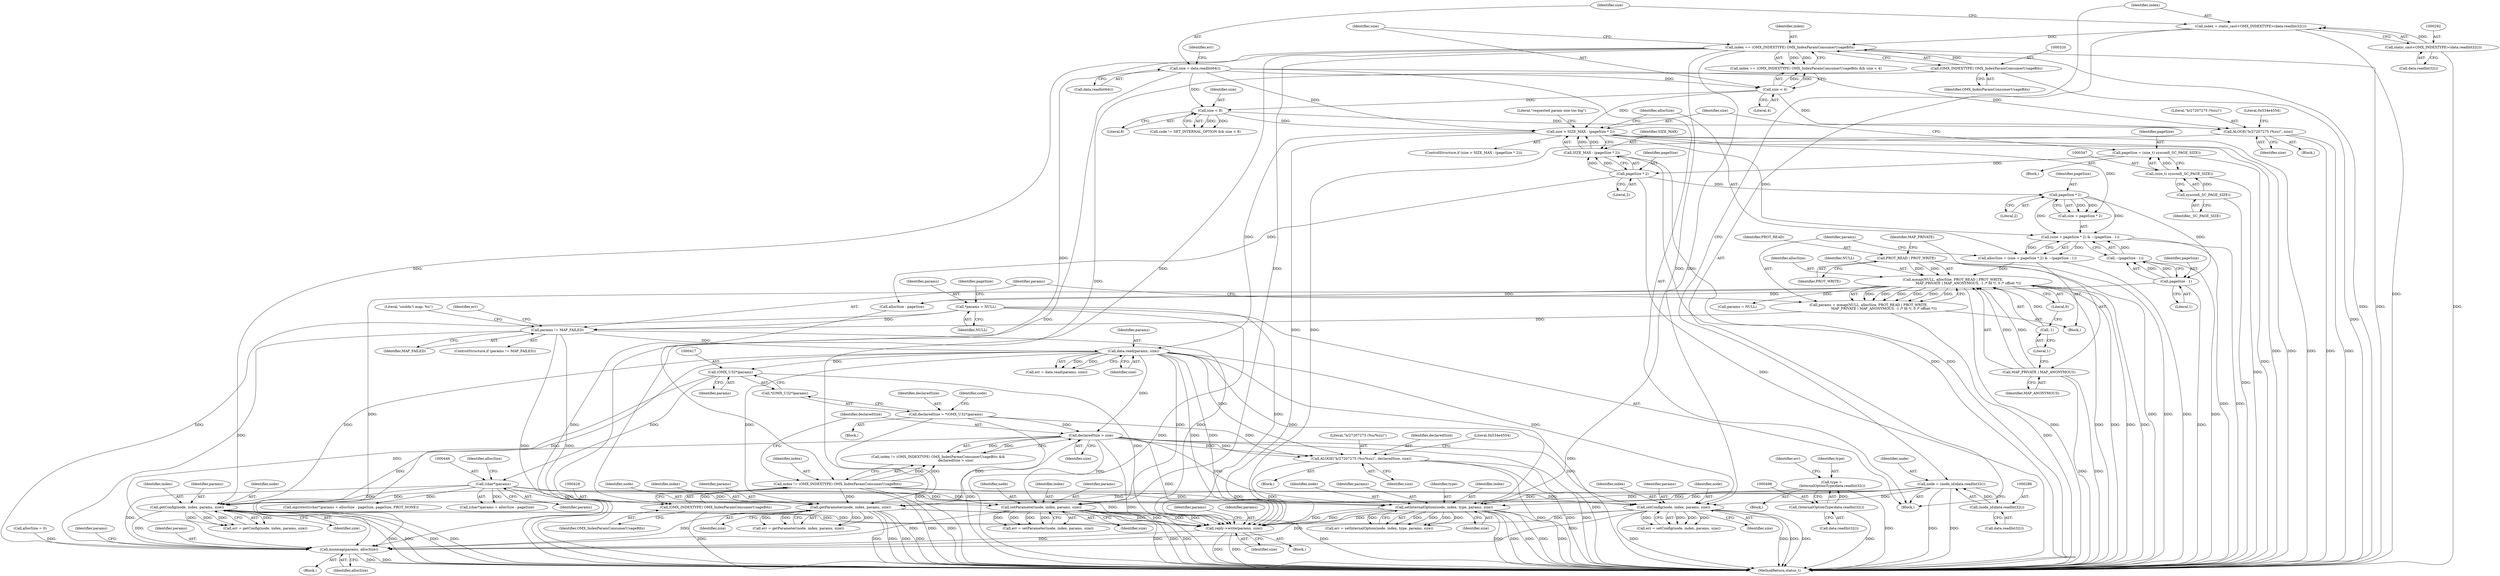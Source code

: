digraph "0_Android_db829699d3293f254a7387894303451a91278986@API" {
"1000532" [label="(Call,reply->write(params, size))"];
"1000396" [label="(Call,data.read(params, size))"];
"1000390" [label="(Call,params != MAP_FAILED)"];
"1000375" [label="(Call,params = mmap(NULL, allocSize, PROT_READ | PROT_WRITE,\n                            MAP_PRIVATE | MAP_ANONYMOUS, -1 /* fd */, 0 /* offset */))"];
"1000377" [label="(Call,mmap(NULL, allocSize, PROT_READ | PROT_WRITE,\n                            MAP_PRIVATE | MAP_ANONYMOUS, -1 /* fd */, 0 /* offset */))"];
"1000363" [label="(Call,allocSize = (size + pageSize * 2) & ~(pageSize - 1))"];
"1000365" [label="(Call,(size + pageSize * 2) & ~(pageSize - 1))"];
"1000351" [label="(Call,size > SIZE_MAX - (pageSize * 2))"];
"1000295" [label="(Call,size = data.readInt64())"];
"1000329" [label="(Call,size < 8)"];
"1000322" [label="(Call,size < 4)"];
"1000353" [label="(Call,SIZE_MAX - (pageSize * 2))"];
"1000355" [label="(Call,pageSize * 2)"];
"1000344" [label="(Call,pageSize = (size_t) sysconf(_SC_PAGE_SIZE))"];
"1000346" [label="(Call,(size_t) sysconf(_SC_PAGE_SIZE))"];
"1000348" [label="(Call,sysconf(_SC_PAGE_SIZE))"];
"1000368" [label="(Call,pageSize * 2)"];
"1000371" [label="(Call,~(pageSize - 1))"];
"1000372" [label="(Call,pageSize - 1)"];
"1000380" [label="(Call,PROT_READ | PROT_WRITE)"];
"1000383" [label="(Call,MAP_PRIVATE | MAP_ANONYMOUS)"];
"1000386" [label="(Call,-1)"];
"1000303" [label="(Call,*params = NULL)"];
"1000445" [label="(Call,(char*)params)"];
"1000416" [label="(Call,(OMX_U32*)params)"];
"1000477" [label="(Call,getConfig(node, index, params, size))"];
"1000283" [label="(Call,node = (node_id)data.readInt32())"];
"1000285" [label="(Call,(node_id)data.readInt32())"];
"1000317" [label="(Call,index == (OMX_INDEXTYPE) OMX_IndexParamConsumerUsageBits)"];
"1000289" [label="(Call,index = static_cast<OMX_INDEXTYPE>(data.readInt32()))"];
"1000291" [label="(Call,static_cast<OMX_INDEXTYPE>(data.readInt32()))"];
"1000319" [label="(Call,(OMX_INDEXTYPE) OMX_IndexParamConsumerUsageBits)"];
"1000425" [label="(Call,index != (OMX_INDEXTYPE) OMX_IndexParamConsumerUsageBits)"];
"1000427" [label="(Call,(OMX_INDEXTYPE) OMX_IndexParamConsumerUsageBits)"];
"1000430" [label="(Call,declaredSize > size)"];
"1000413" [label="(Call,declaredSize = *(OMX_U32*)params)"];
"1000459" [label="(Call,getParameter(node, index, params, size))"];
"1000468" [label="(Call,setParameter(node, index, params, size))"];
"1000502" [label="(Call,setInternalOption(node, index, type, params, size))"];
"1000495" [label="(Call,type =\n (InternalOptionType)data.readInt32())"];
"1000497" [label="(Call,(InternalOptionType)data.readInt32())"];
"1000486" [label="(Call,setConfig(node, index, params, size))"];
"1000434" [label="(Call,ALOGE(\"b/27207275 (%u/%zu)\", declaredSize, size))"];
"1000333" [label="(Call,ALOGE(\"b/27207275 (%zu)\", size))"];
"1000538" [label="(Call,munmap(params, allocSize))"];
"1000283" [label="(Call,node = (node_id)data.readInt32())"];
"1000388" [label="(Literal,0)"];
"1000385" [label="(Identifier,MAP_ANONYMOUS)"];
"1000443" [label="(Call,mprotect((char*)params + allocSize - pageSize, pageSize, PROT_NONE))"];
"1000277" [label="(Block,)"];
"1000507" [label="(Identifier,size)"];
"1000463" [label="(Identifier,size)"];
"1000536" [label="(Identifier,params)"];
"1000416" [label="(Call,(OMX_U32*)params)"];
"1000386" [label="(Call,-1)"];
"1000484" [label="(Call,err = setConfig(node, index, params, size))"];
"1000503" [label="(Identifier,node)"];
"1000357" [label="(Literal,2)"];
"1000335" [label="(Identifier,size)"];
"1000369" [label="(Identifier,pageSize)"];
"1000364" [label="(Identifier,allocSize)"];
"1000472" [label="(Identifier,size)"];
"1000375" [label="(Call,params = mmap(NULL, allocSize, PROT_READ | PROT_WRITE,\n                            MAP_PRIVATE | MAP_ANONYMOUS, -1 /* fd */, 0 /* offset */))"];
"1000432" [label="(Identifier,size)"];
"1000332" [label="(Block,)"];
"1000371" [label="(Call,~(pageSize - 1))"];
"1000497" [label="(Call,(InternalOptionType)data.readInt32())"];
"1000362" [label="(Block,)"];
"1000297" [label="(Call,data.readInt64())"];
"1000325" [label="(Call,code != SET_INTERNAL_OPTION && size < 8)"];
"1000434" [label="(Call,ALOGE(\"b/27207275 (%u/%zu)\", declaredSize, size))"];
"1000308" [label="(Identifier,pageSize)"];
"1000355" [label="(Call,pageSize * 2)"];
"1000470" [label="(Identifier,index)"];
"1000426" [label="(Identifier,index)"];
"1000506" [label="(Identifier,params)"];
"1000486" [label="(Call,setConfig(node, index, params, size))"];
"1000322" [label="(Call,size < 4)"];
"1000316" [label="(Call,index == (OMX_INDEXTYPE) OMX_IndexParamConsumerUsageBits && size < 4)"];
"1000460" [label="(Identifier,node)"];
"1000330" [label="(Identifier,size)"];
"1000496" [label="(Identifier,type)"];
"1000541" [label="(Call,params = NULL)"];
"1000366" [label="(Call,size + pageSize * 2)"];
"1000329" [label="(Call,size < 8)"];
"1000542" [label="(Identifier,params)"];
"1000324" [label="(Literal,4)"];
"1000480" [label="(Identifier,params)"];
"1000424" [label="(Call,index != (OMX_INDEXTYPE) OMX_IndexParamConsumerUsageBits &&\n                                declaredSize > size)"];
"1000381" [label="(Identifier,PROT_READ)"];
"1000333" [label="(Call,ALOGE(\"b/27207275 (%zu)\", size))"];
"1000433" [label="(Block,)"];
"1000429" [label="(Identifier,OMX_IndexParamConsumerUsageBits)"];
"1000439" [label="(Literal,0x534e4554)"];
"1000537" [label="(Block,)"];
"1000505" [label="(Identifier,type)"];
"1000418" [label="(Identifier,params)"];
"1000392" [label="(Identifier,MAP_FAILED)"];
"1000415" [label="(Call,*(OMX_U32*)params)"];
"1000500" [label="(Call,err = setInternalOption(node, index, type, params, size))"];
"1000345" [label="(Identifier,pageSize)"];
"1000376" [label="(Identifier,params)"];
"1000382" [label="(Identifier,PROT_WRITE)"];
"1000384" [label="(Identifier,MAP_PRIVATE)"];
"1000387" [label="(Literal,1)"];
"1000323" [label="(Identifier,size)"];
"1000352" [label="(Identifier,size)"];
"1000284" [label="(Identifier,node)"];
"1000437" [label="(Identifier,size)"];
"1000350" [label="(ControlStructure,if (size > SIZE_MAX - (pageSize * 2)))"];
"1000303" [label="(Call,*params = NULL)"];
"1000300" [label="(Identifier,err)"];
"1000287" [label="(Call,data.readInt32())"];
"1000396" [label="(Call,data.read(params, size))"];
"1000448" [label="(Call,allocSize - pageSize)"];
"1000305" [label="(Identifier,NULL)"];
"1000334" [label="(Literal,\"b/27207275 (%zu)\")"];
"1000427" [label="(Call,(OMX_INDEXTYPE) OMX_IndexParamConsumerUsageBits)"];
"1000444" [label="(Call,(char*)params + allocSize - pageSize)"];
"1000540" [label="(Identifier,allocSize)"];
"1000379" [label="(Identifier,allocSize)"];
"1000459" [label="(Call,getParameter(node, index, params, size))"];
"1000493" [label="(Block,)"];
"1000532" [label="(Call,reply->write(params, size))"];
"1000488" [label="(Identifier,index)"];
"1000461" [label="(Identifier,index)"];
"1000285" [label="(Call,(node_id)data.readInt32())"];
"1000291" [label="(Call,static_cast<OMX_INDEXTYPE>(data.readInt32()))"];
"1000499" [label="(Call,data.readInt32())"];
"1000435" [label="(Literal,\"b/27207275 (%u/%zu)\")"];
"1000383" [label="(Call,MAP_PRIVATE | MAP_ANONYMOUS)"];
"1000380" [label="(Call,PROT_READ | PROT_WRITE)"];
"1000534" [label="(Identifier,size)"];
"1000447" [label="(Identifier,params)"];
"1000377" [label="(Call,mmap(NULL, allocSize, PROT_READ | PROT_WRITE,\n                            MAP_PRIVATE | MAP_ANONYMOUS, -1 /* fd */, 0 /* offset */))"];
"1000337" [label="(Literal,0x534e4554)"];
"1000489" [label="(Identifier,params)"];
"1000344" [label="(Call,pageSize = (size_t) sysconf(_SC_PAGE_SIZE))"];
"1000531" [label="(Block,)"];
"1000475" [label="(Call,err = getConfig(node, index, params, size))"];
"1001353" [label="(MethodReturn,status_t)"];
"1000468" [label="(Call,setParameter(node, index, params, size))"];
"1000374" [label="(Literal,1)"];
"1000363" [label="(Call,allocSize = (size + pageSize * 2) & ~(pageSize - 1))"];
"1000318" [label="(Identifier,index)"];
"1000478" [label="(Identifier,node)"];
"1000431" [label="(Identifier,declaredSize)"];
"1000351" [label="(Call,size > SIZE_MAX - (pageSize * 2))"];
"1000290" [label="(Identifier,index)"];
"1000490" [label="(Identifier,size)"];
"1000346" [label="(Call,(size_t) sysconf(_SC_PAGE_SIZE))"];
"1000502" [label="(Call,setInternalOption(node, index, type, params, size))"];
"1000349" [label="(Identifier,_SC_PAGE_SIZE)"];
"1000479" [label="(Identifier,index)"];
"1000538" [label="(Call,munmap(params, allocSize))"];
"1000293" [label="(Call,data.readInt32())"];
"1000539" [label="(Identifier,params)"];
"1000445" [label="(Call,(char*)params)"];
"1000304" [label="(Identifier,params)"];
"1000365" [label="(Call,(size + pageSize * 2) & ~(pageSize - 1))"];
"1000495" [label="(Call,type =\n (InternalOptionType)data.readInt32())"];
"1000394" [label="(Call,err = data.read(params, size))"];
"1000471" [label="(Identifier,params)"];
"1000449" [label="(Identifier,allocSize)"];
"1000391" [label="(Identifier,params)"];
"1000414" [label="(Identifier,declaredSize)"];
"1000378" [label="(Identifier,NULL)"];
"1000289" [label="(Call,index = static_cast<OMX_INDEXTYPE>(data.readInt32()))"];
"1000477" [label="(Call,getConfig(node, index, params, size))"];
"1000348" [label="(Call,sysconf(_SC_PAGE_SIZE))"];
"1000321" [label="(Identifier,OMX_IndexParamConsumerUsageBits)"];
"1000372" [label="(Call,pageSize - 1)"];
"1000469" [label="(Identifier,node)"];
"1000436" [label="(Identifier,declaredSize)"];
"1000389" [label="(ControlStructure,if (params != MAP_FAILED))"];
"1000368" [label="(Call,pageSize * 2)"];
"1000390" [label="(Call,params != MAP_FAILED)"];
"1000295" [label="(Call,size = data.readInt64())"];
"1000296" [label="(Identifier,size)"];
"1000354" [label="(Identifier,SIZE_MAX)"];
"1000514" [label="(Literal,\"couldn't map: %s\")"];
"1000408" [label="(Block,)"];
"1000311" [label="(Call,allocSize = 0)"];
"1000395" [label="(Identifier,err)"];
"1000397" [label="(Identifier,params)"];
"1000457" [label="(Call,err = getParameter(node, index, params, size))"];
"1000501" [label="(Identifier,err)"];
"1000487" [label="(Identifier,node)"];
"1000466" [label="(Call,err = setParameter(node, index, params, size))"];
"1000370" [label="(Literal,2)"];
"1000413" [label="(Call,declaredSize = *(OMX_U32*)params)"];
"1000356" [label="(Identifier,pageSize)"];
"1000425" [label="(Call,index != (OMX_INDEXTYPE) OMX_IndexParamConsumerUsageBits)"];
"1000373" [label="(Identifier,pageSize)"];
"1000331" [label="(Literal,8)"];
"1000319" [label="(Call,(OMX_INDEXTYPE) OMX_IndexParamConsumerUsageBits)"];
"1000340" [label="(Block,)"];
"1000430" [label="(Call,declaredSize > size)"];
"1000504" [label="(Identifier,index)"];
"1000398" [label="(Identifier,size)"];
"1000360" [label="(Literal,\"requested param size too big\")"];
"1000317" [label="(Call,index == (OMX_INDEXTYPE) OMX_IndexParamConsumerUsageBits)"];
"1000422" [label="(Identifier,code)"];
"1000353" [label="(Call,SIZE_MAX - (pageSize * 2))"];
"1000462" [label="(Identifier,params)"];
"1000481" [label="(Identifier,size)"];
"1000533" [label="(Identifier,params)"];
"1000532" -> "1000531"  [label="AST: "];
"1000532" -> "1000534"  [label="CFG: "];
"1000533" -> "1000532"  [label="AST: "];
"1000534" -> "1000532"  [label="AST: "];
"1000536" -> "1000532"  [label="CFG: "];
"1000532" -> "1001353"  [label="DDG: "];
"1000532" -> "1001353"  [label="DDG: "];
"1000396" -> "1000532"  [label="DDG: "];
"1000396" -> "1000532"  [label="DDG: "];
"1000303" -> "1000532"  [label="DDG: "];
"1000445" -> "1000532"  [label="DDG: "];
"1000477" -> "1000532"  [label="DDG: "];
"1000477" -> "1000532"  [label="DDG: "];
"1000416" -> "1000532"  [label="DDG: "];
"1000459" -> "1000532"  [label="DDG: "];
"1000459" -> "1000532"  [label="DDG: "];
"1000390" -> "1000532"  [label="DDG: "];
"1000468" -> "1000532"  [label="DDG: "];
"1000468" -> "1000532"  [label="DDG: "];
"1000502" -> "1000532"  [label="DDG: "];
"1000502" -> "1000532"  [label="DDG: "];
"1000486" -> "1000532"  [label="DDG: "];
"1000486" -> "1000532"  [label="DDG: "];
"1000434" -> "1000532"  [label="DDG: "];
"1000430" -> "1000532"  [label="DDG: "];
"1000351" -> "1000532"  [label="DDG: "];
"1000333" -> "1000532"  [label="DDG: "];
"1000532" -> "1000538"  [label="DDG: "];
"1000396" -> "1000394"  [label="AST: "];
"1000396" -> "1000398"  [label="CFG: "];
"1000397" -> "1000396"  [label="AST: "];
"1000398" -> "1000396"  [label="AST: "];
"1000394" -> "1000396"  [label="CFG: "];
"1000396" -> "1001353"  [label="DDG: "];
"1000396" -> "1000394"  [label="DDG: "];
"1000396" -> "1000394"  [label="DDG: "];
"1000390" -> "1000396"  [label="DDG: "];
"1000351" -> "1000396"  [label="DDG: "];
"1000396" -> "1000416"  [label="DDG: "];
"1000396" -> "1000430"  [label="DDG: "];
"1000396" -> "1000434"  [label="DDG: "];
"1000396" -> "1000459"  [label="DDG: "];
"1000396" -> "1000468"  [label="DDG: "];
"1000396" -> "1000477"  [label="DDG: "];
"1000396" -> "1000486"  [label="DDG: "];
"1000396" -> "1000502"  [label="DDG: "];
"1000396" -> "1000538"  [label="DDG: "];
"1000390" -> "1000389"  [label="AST: "];
"1000390" -> "1000392"  [label="CFG: "];
"1000391" -> "1000390"  [label="AST: "];
"1000392" -> "1000390"  [label="AST: "];
"1000395" -> "1000390"  [label="CFG: "];
"1000514" -> "1000390"  [label="CFG: "];
"1000390" -> "1001353"  [label="DDG: "];
"1000390" -> "1001353"  [label="DDG: "];
"1000375" -> "1000390"  [label="DDG: "];
"1000303" -> "1000390"  [label="DDG: "];
"1000390" -> "1000538"  [label="DDG: "];
"1000375" -> "1000362"  [label="AST: "];
"1000375" -> "1000377"  [label="CFG: "];
"1000376" -> "1000375"  [label="AST: "];
"1000377" -> "1000375"  [label="AST: "];
"1000391" -> "1000375"  [label="CFG: "];
"1000375" -> "1001353"  [label="DDG: "];
"1000377" -> "1000375"  [label="DDG: "];
"1000377" -> "1000375"  [label="DDG: "];
"1000377" -> "1000375"  [label="DDG: "];
"1000377" -> "1000375"  [label="DDG: "];
"1000377" -> "1000375"  [label="DDG: "];
"1000377" -> "1000375"  [label="DDG: "];
"1000377" -> "1000388"  [label="CFG: "];
"1000378" -> "1000377"  [label="AST: "];
"1000379" -> "1000377"  [label="AST: "];
"1000380" -> "1000377"  [label="AST: "];
"1000383" -> "1000377"  [label="AST: "];
"1000386" -> "1000377"  [label="AST: "];
"1000388" -> "1000377"  [label="AST: "];
"1000377" -> "1001353"  [label="DDG: "];
"1000377" -> "1001353"  [label="DDG: "];
"1000377" -> "1001353"  [label="DDG: "];
"1000377" -> "1001353"  [label="DDG: "];
"1000377" -> "1001353"  [label="DDG: "];
"1000363" -> "1000377"  [label="DDG: "];
"1000380" -> "1000377"  [label="DDG: "];
"1000380" -> "1000377"  [label="DDG: "];
"1000383" -> "1000377"  [label="DDG: "];
"1000383" -> "1000377"  [label="DDG: "];
"1000386" -> "1000377"  [label="DDG: "];
"1000377" -> "1000448"  [label="DDG: "];
"1000377" -> "1000538"  [label="DDG: "];
"1000377" -> "1000541"  [label="DDG: "];
"1000363" -> "1000362"  [label="AST: "];
"1000363" -> "1000365"  [label="CFG: "];
"1000364" -> "1000363"  [label="AST: "];
"1000365" -> "1000363"  [label="AST: "];
"1000376" -> "1000363"  [label="CFG: "];
"1000363" -> "1001353"  [label="DDG: "];
"1000365" -> "1000363"  [label="DDG: "];
"1000365" -> "1000363"  [label="DDG: "];
"1000365" -> "1000371"  [label="CFG: "];
"1000366" -> "1000365"  [label="AST: "];
"1000371" -> "1000365"  [label="AST: "];
"1000365" -> "1001353"  [label="DDG: "];
"1000365" -> "1001353"  [label="DDG: "];
"1000351" -> "1000365"  [label="DDG: "];
"1000368" -> "1000365"  [label="DDG: "];
"1000368" -> "1000365"  [label="DDG: "];
"1000371" -> "1000365"  [label="DDG: "];
"1000351" -> "1000350"  [label="AST: "];
"1000351" -> "1000353"  [label="CFG: "];
"1000352" -> "1000351"  [label="AST: "];
"1000353" -> "1000351"  [label="AST: "];
"1000360" -> "1000351"  [label="CFG: "];
"1000364" -> "1000351"  [label="CFG: "];
"1000351" -> "1001353"  [label="DDG: "];
"1000351" -> "1001353"  [label="DDG: "];
"1000351" -> "1001353"  [label="DDG: "];
"1000295" -> "1000351"  [label="DDG: "];
"1000329" -> "1000351"  [label="DDG: "];
"1000322" -> "1000351"  [label="DDG: "];
"1000353" -> "1000351"  [label="DDG: "];
"1000353" -> "1000351"  [label="DDG: "];
"1000351" -> "1000366"  [label="DDG: "];
"1000295" -> "1000277"  [label="AST: "];
"1000295" -> "1000297"  [label="CFG: "];
"1000296" -> "1000295"  [label="AST: "];
"1000297" -> "1000295"  [label="AST: "];
"1000300" -> "1000295"  [label="CFG: "];
"1000295" -> "1001353"  [label="DDG: "];
"1000295" -> "1000322"  [label="DDG: "];
"1000295" -> "1000329"  [label="DDG: "];
"1000295" -> "1000333"  [label="DDG: "];
"1000329" -> "1000325"  [label="AST: "];
"1000329" -> "1000331"  [label="CFG: "];
"1000330" -> "1000329"  [label="AST: "];
"1000331" -> "1000329"  [label="AST: "];
"1000325" -> "1000329"  [label="CFG: "];
"1000329" -> "1000325"  [label="DDG: "];
"1000329" -> "1000325"  [label="DDG: "];
"1000322" -> "1000329"  [label="DDG: "];
"1000329" -> "1000333"  [label="DDG: "];
"1000322" -> "1000316"  [label="AST: "];
"1000322" -> "1000324"  [label="CFG: "];
"1000323" -> "1000322"  [label="AST: "];
"1000324" -> "1000322"  [label="AST: "];
"1000316" -> "1000322"  [label="CFG: "];
"1000322" -> "1000316"  [label="DDG: "];
"1000322" -> "1000316"  [label="DDG: "];
"1000322" -> "1000333"  [label="DDG: "];
"1000353" -> "1000355"  [label="CFG: "];
"1000354" -> "1000353"  [label="AST: "];
"1000355" -> "1000353"  [label="AST: "];
"1000353" -> "1001353"  [label="DDG: "];
"1000353" -> "1001353"  [label="DDG: "];
"1000355" -> "1000353"  [label="DDG: "];
"1000355" -> "1000353"  [label="DDG: "];
"1000355" -> "1000357"  [label="CFG: "];
"1000356" -> "1000355"  [label="AST: "];
"1000357" -> "1000355"  [label="AST: "];
"1000355" -> "1001353"  [label="DDG: "];
"1000344" -> "1000355"  [label="DDG: "];
"1000355" -> "1000368"  [label="DDG: "];
"1000355" -> "1000448"  [label="DDG: "];
"1000344" -> "1000340"  [label="AST: "];
"1000344" -> "1000346"  [label="CFG: "];
"1000345" -> "1000344"  [label="AST: "];
"1000346" -> "1000344"  [label="AST: "];
"1000352" -> "1000344"  [label="CFG: "];
"1000344" -> "1001353"  [label="DDG: "];
"1000346" -> "1000344"  [label="DDG: "];
"1000346" -> "1000348"  [label="CFG: "];
"1000347" -> "1000346"  [label="AST: "];
"1000348" -> "1000346"  [label="AST: "];
"1000346" -> "1001353"  [label="DDG: "];
"1000348" -> "1000346"  [label="DDG: "];
"1000348" -> "1000349"  [label="CFG: "];
"1000349" -> "1000348"  [label="AST: "];
"1000348" -> "1001353"  [label="DDG: "];
"1000368" -> "1000366"  [label="AST: "];
"1000368" -> "1000370"  [label="CFG: "];
"1000369" -> "1000368"  [label="AST: "];
"1000370" -> "1000368"  [label="AST: "];
"1000366" -> "1000368"  [label="CFG: "];
"1000368" -> "1000366"  [label="DDG: "];
"1000368" -> "1000366"  [label="DDG: "];
"1000368" -> "1000372"  [label="DDG: "];
"1000371" -> "1000372"  [label="CFG: "];
"1000372" -> "1000371"  [label="AST: "];
"1000371" -> "1001353"  [label="DDG: "];
"1000372" -> "1000371"  [label="DDG: "];
"1000372" -> "1000371"  [label="DDG: "];
"1000372" -> "1000374"  [label="CFG: "];
"1000373" -> "1000372"  [label="AST: "];
"1000374" -> "1000372"  [label="AST: "];
"1000372" -> "1001353"  [label="DDG: "];
"1000372" -> "1000448"  [label="DDG: "];
"1000380" -> "1000382"  [label="CFG: "];
"1000381" -> "1000380"  [label="AST: "];
"1000382" -> "1000380"  [label="AST: "];
"1000384" -> "1000380"  [label="CFG: "];
"1000380" -> "1001353"  [label="DDG: "];
"1000380" -> "1001353"  [label="DDG: "];
"1000383" -> "1000385"  [label="CFG: "];
"1000384" -> "1000383"  [label="AST: "];
"1000385" -> "1000383"  [label="AST: "];
"1000387" -> "1000383"  [label="CFG: "];
"1000383" -> "1001353"  [label="DDG: "];
"1000383" -> "1001353"  [label="DDG: "];
"1000386" -> "1000387"  [label="CFG: "];
"1000387" -> "1000386"  [label="AST: "];
"1000388" -> "1000386"  [label="CFG: "];
"1000303" -> "1000277"  [label="AST: "];
"1000303" -> "1000305"  [label="CFG: "];
"1000304" -> "1000303"  [label="AST: "];
"1000305" -> "1000303"  [label="AST: "];
"1000308" -> "1000303"  [label="CFG: "];
"1000303" -> "1001353"  [label="DDG: "];
"1000303" -> "1000538"  [label="DDG: "];
"1000445" -> "1000444"  [label="AST: "];
"1000445" -> "1000447"  [label="CFG: "];
"1000446" -> "1000445"  [label="AST: "];
"1000447" -> "1000445"  [label="AST: "];
"1000449" -> "1000445"  [label="CFG: "];
"1000445" -> "1000443"  [label="DDG: "];
"1000445" -> "1000444"  [label="DDG: "];
"1000416" -> "1000445"  [label="DDG: "];
"1000445" -> "1000459"  [label="DDG: "];
"1000445" -> "1000468"  [label="DDG: "];
"1000445" -> "1000477"  [label="DDG: "];
"1000445" -> "1000486"  [label="DDG: "];
"1000445" -> "1000502"  [label="DDG: "];
"1000445" -> "1000538"  [label="DDG: "];
"1000416" -> "1000415"  [label="AST: "];
"1000416" -> "1000418"  [label="CFG: "];
"1000417" -> "1000416"  [label="AST: "];
"1000418" -> "1000416"  [label="AST: "];
"1000415" -> "1000416"  [label="CFG: "];
"1000416" -> "1000538"  [label="DDG: "];
"1000477" -> "1000475"  [label="AST: "];
"1000477" -> "1000481"  [label="CFG: "];
"1000478" -> "1000477"  [label="AST: "];
"1000479" -> "1000477"  [label="AST: "];
"1000480" -> "1000477"  [label="AST: "];
"1000481" -> "1000477"  [label="AST: "];
"1000475" -> "1000477"  [label="CFG: "];
"1000477" -> "1001353"  [label="DDG: "];
"1000477" -> "1001353"  [label="DDG: "];
"1000477" -> "1001353"  [label="DDG: "];
"1000477" -> "1001353"  [label="DDG: "];
"1000477" -> "1000475"  [label="DDG: "];
"1000477" -> "1000475"  [label="DDG: "];
"1000477" -> "1000475"  [label="DDG: "];
"1000477" -> "1000475"  [label="DDG: "];
"1000283" -> "1000477"  [label="DDG: "];
"1000317" -> "1000477"  [label="DDG: "];
"1000425" -> "1000477"  [label="DDG: "];
"1000430" -> "1000477"  [label="DDG: "];
"1000477" -> "1000538"  [label="DDG: "];
"1000283" -> "1000277"  [label="AST: "];
"1000283" -> "1000285"  [label="CFG: "];
"1000284" -> "1000283"  [label="AST: "];
"1000285" -> "1000283"  [label="AST: "];
"1000290" -> "1000283"  [label="CFG: "];
"1000283" -> "1001353"  [label="DDG: "];
"1000283" -> "1001353"  [label="DDG: "];
"1000285" -> "1000283"  [label="DDG: "];
"1000283" -> "1000459"  [label="DDG: "];
"1000283" -> "1000468"  [label="DDG: "];
"1000283" -> "1000486"  [label="DDG: "];
"1000283" -> "1000502"  [label="DDG: "];
"1000285" -> "1000287"  [label="CFG: "];
"1000286" -> "1000285"  [label="AST: "];
"1000287" -> "1000285"  [label="AST: "];
"1000317" -> "1000316"  [label="AST: "];
"1000317" -> "1000319"  [label="CFG: "];
"1000318" -> "1000317"  [label="AST: "];
"1000319" -> "1000317"  [label="AST: "];
"1000323" -> "1000317"  [label="CFG: "];
"1000316" -> "1000317"  [label="CFG: "];
"1000317" -> "1001353"  [label="DDG: "];
"1000317" -> "1001353"  [label="DDG: "];
"1000317" -> "1000316"  [label="DDG: "];
"1000317" -> "1000316"  [label="DDG: "];
"1000289" -> "1000317"  [label="DDG: "];
"1000319" -> "1000317"  [label="DDG: "];
"1000317" -> "1000425"  [label="DDG: "];
"1000317" -> "1000459"  [label="DDG: "];
"1000317" -> "1000468"  [label="DDG: "];
"1000317" -> "1000486"  [label="DDG: "];
"1000317" -> "1000502"  [label="DDG: "];
"1000289" -> "1000277"  [label="AST: "];
"1000289" -> "1000291"  [label="CFG: "];
"1000290" -> "1000289"  [label="AST: "];
"1000291" -> "1000289"  [label="AST: "];
"1000296" -> "1000289"  [label="CFG: "];
"1000289" -> "1001353"  [label="DDG: "];
"1000291" -> "1000289"  [label="DDG: "];
"1000291" -> "1000293"  [label="CFG: "];
"1000292" -> "1000291"  [label="AST: "];
"1000293" -> "1000291"  [label="AST: "];
"1000291" -> "1001353"  [label="DDG: "];
"1000319" -> "1000321"  [label="CFG: "];
"1000320" -> "1000319"  [label="AST: "];
"1000321" -> "1000319"  [label="AST: "];
"1000319" -> "1001353"  [label="DDG: "];
"1000319" -> "1000427"  [label="DDG: "];
"1000425" -> "1000424"  [label="AST: "];
"1000425" -> "1000427"  [label="CFG: "];
"1000426" -> "1000425"  [label="AST: "];
"1000427" -> "1000425"  [label="AST: "];
"1000431" -> "1000425"  [label="CFG: "];
"1000424" -> "1000425"  [label="CFG: "];
"1000425" -> "1001353"  [label="DDG: "];
"1000425" -> "1001353"  [label="DDG: "];
"1000425" -> "1000424"  [label="DDG: "];
"1000425" -> "1000424"  [label="DDG: "];
"1000427" -> "1000425"  [label="DDG: "];
"1000425" -> "1000459"  [label="DDG: "];
"1000425" -> "1000468"  [label="DDG: "];
"1000425" -> "1000486"  [label="DDG: "];
"1000425" -> "1000502"  [label="DDG: "];
"1000427" -> "1000429"  [label="CFG: "];
"1000428" -> "1000427"  [label="AST: "];
"1000429" -> "1000427"  [label="AST: "];
"1000427" -> "1001353"  [label="DDG: "];
"1000430" -> "1000424"  [label="AST: "];
"1000430" -> "1000432"  [label="CFG: "];
"1000431" -> "1000430"  [label="AST: "];
"1000432" -> "1000430"  [label="AST: "];
"1000424" -> "1000430"  [label="CFG: "];
"1000430" -> "1001353"  [label="DDG: "];
"1000430" -> "1001353"  [label="DDG: "];
"1000430" -> "1000424"  [label="DDG: "];
"1000430" -> "1000424"  [label="DDG: "];
"1000413" -> "1000430"  [label="DDG: "];
"1000430" -> "1000434"  [label="DDG: "];
"1000430" -> "1000434"  [label="DDG: "];
"1000430" -> "1000459"  [label="DDG: "];
"1000430" -> "1000468"  [label="DDG: "];
"1000430" -> "1000486"  [label="DDG: "];
"1000430" -> "1000502"  [label="DDG: "];
"1000413" -> "1000408"  [label="AST: "];
"1000413" -> "1000415"  [label="CFG: "];
"1000414" -> "1000413"  [label="AST: "];
"1000415" -> "1000413"  [label="AST: "];
"1000422" -> "1000413"  [label="CFG: "];
"1000413" -> "1001353"  [label="DDG: "];
"1000413" -> "1001353"  [label="DDG: "];
"1000413" -> "1000434"  [label="DDG: "];
"1000459" -> "1000457"  [label="AST: "];
"1000459" -> "1000463"  [label="CFG: "];
"1000460" -> "1000459"  [label="AST: "];
"1000461" -> "1000459"  [label="AST: "];
"1000462" -> "1000459"  [label="AST: "];
"1000463" -> "1000459"  [label="AST: "];
"1000457" -> "1000459"  [label="CFG: "];
"1000459" -> "1001353"  [label="DDG: "];
"1000459" -> "1001353"  [label="DDG: "];
"1000459" -> "1001353"  [label="DDG: "];
"1000459" -> "1001353"  [label="DDG: "];
"1000459" -> "1000457"  [label="DDG: "];
"1000459" -> "1000457"  [label="DDG: "];
"1000459" -> "1000457"  [label="DDG: "];
"1000459" -> "1000457"  [label="DDG: "];
"1000459" -> "1000538"  [label="DDG: "];
"1000468" -> "1000466"  [label="AST: "];
"1000468" -> "1000472"  [label="CFG: "];
"1000469" -> "1000468"  [label="AST: "];
"1000470" -> "1000468"  [label="AST: "];
"1000471" -> "1000468"  [label="AST: "];
"1000472" -> "1000468"  [label="AST: "];
"1000466" -> "1000468"  [label="CFG: "];
"1000468" -> "1001353"  [label="DDG: "];
"1000468" -> "1001353"  [label="DDG: "];
"1000468" -> "1001353"  [label="DDG: "];
"1000468" -> "1001353"  [label="DDG: "];
"1000468" -> "1000466"  [label="DDG: "];
"1000468" -> "1000466"  [label="DDG: "];
"1000468" -> "1000466"  [label="DDG: "];
"1000468" -> "1000466"  [label="DDG: "];
"1000468" -> "1000538"  [label="DDG: "];
"1000502" -> "1000500"  [label="AST: "];
"1000502" -> "1000507"  [label="CFG: "];
"1000503" -> "1000502"  [label="AST: "];
"1000504" -> "1000502"  [label="AST: "];
"1000505" -> "1000502"  [label="AST: "];
"1000506" -> "1000502"  [label="AST: "];
"1000507" -> "1000502"  [label="AST: "];
"1000500" -> "1000502"  [label="CFG: "];
"1000502" -> "1001353"  [label="DDG: "];
"1000502" -> "1001353"  [label="DDG: "];
"1000502" -> "1001353"  [label="DDG: "];
"1000502" -> "1001353"  [label="DDG: "];
"1000502" -> "1001353"  [label="DDG: "];
"1000502" -> "1000500"  [label="DDG: "];
"1000502" -> "1000500"  [label="DDG: "];
"1000502" -> "1000500"  [label="DDG: "];
"1000502" -> "1000500"  [label="DDG: "];
"1000502" -> "1000500"  [label="DDG: "];
"1000495" -> "1000502"  [label="DDG: "];
"1000502" -> "1000538"  [label="DDG: "];
"1000495" -> "1000493"  [label="AST: "];
"1000495" -> "1000497"  [label="CFG: "];
"1000496" -> "1000495"  [label="AST: "];
"1000497" -> "1000495"  [label="AST: "];
"1000501" -> "1000495"  [label="CFG: "];
"1000495" -> "1001353"  [label="DDG: "];
"1000497" -> "1000495"  [label="DDG: "];
"1000497" -> "1000499"  [label="CFG: "];
"1000498" -> "1000497"  [label="AST: "];
"1000499" -> "1000497"  [label="AST: "];
"1000497" -> "1001353"  [label="DDG: "];
"1000486" -> "1000484"  [label="AST: "];
"1000486" -> "1000490"  [label="CFG: "];
"1000487" -> "1000486"  [label="AST: "];
"1000488" -> "1000486"  [label="AST: "];
"1000489" -> "1000486"  [label="AST: "];
"1000490" -> "1000486"  [label="AST: "];
"1000484" -> "1000486"  [label="CFG: "];
"1000486" -> "1001353"  [label="DDG: "];
"1000486" -> "1001353"  [label="DDG: "];
"1000486" -> "1001353"  [label="DDG: "];
"1000486" -> "1001353"  [label="DDG: "];
"1000486" -> "1000484"  [label="DDG: "];
"1000486" -> "1000484"  [label="DDG: "];
"1000486" -> "1000484"  [label="DDG: "];
"1000486" -> "1000484"  [label="DDG: "];
"1000486" -> "1000538"  [label="DDG: "];
"1000434" -> "1000433"  [label="AST: "];
"1000434" -> "1000437"  [label="CFG: "];
"1000435" -> "1000434"  [label="AST: "];
"1000436" -> "1000434"  [label="AST: "];
"1000437" -> "1000434"  [label="AST: "];
"1000439" -> "1000434"  [label="CFG: "];
"1000434" -> "1001353"  [label="DDG: "];
"1000434" -> "1001353"  [label="DDG: "];
"1000434" -> "1001353"  [label="DDG: "];
"1000333" -> "1000332"  [label="AST: "];
"1000333" -> "1000335"  [label="CFG: "];
"1000334" -> "1000333"  [label="AST: "];
"1000335" -> "1000333"  [label="AST: "];
"1000337" -> "1000333"  [label="CFG: "];
"1000333" -> "1001353"  [label="DDG: "];
"1000333" -> "1001353"  [label="DDG: "];
"1000538" -> "1000537"  [label="AST: "];
"1000538" -> "1000540"  [label="CFG: "];
"1000539" -> "1000538"  [label="AST: "];
"1000540" -> "1000538"  [label="AST: "];
"1000542" -> "1000538"  [label="CFG: "];
"1000538" -> "1001353"  [label="DDG: "];
"1000538" -> "1001353"  [label="DDG: "];
"1000311" -> "1000538"  [label="DDG: "];
"1000448" -> "1000538"  [label="DDG: "];
}
